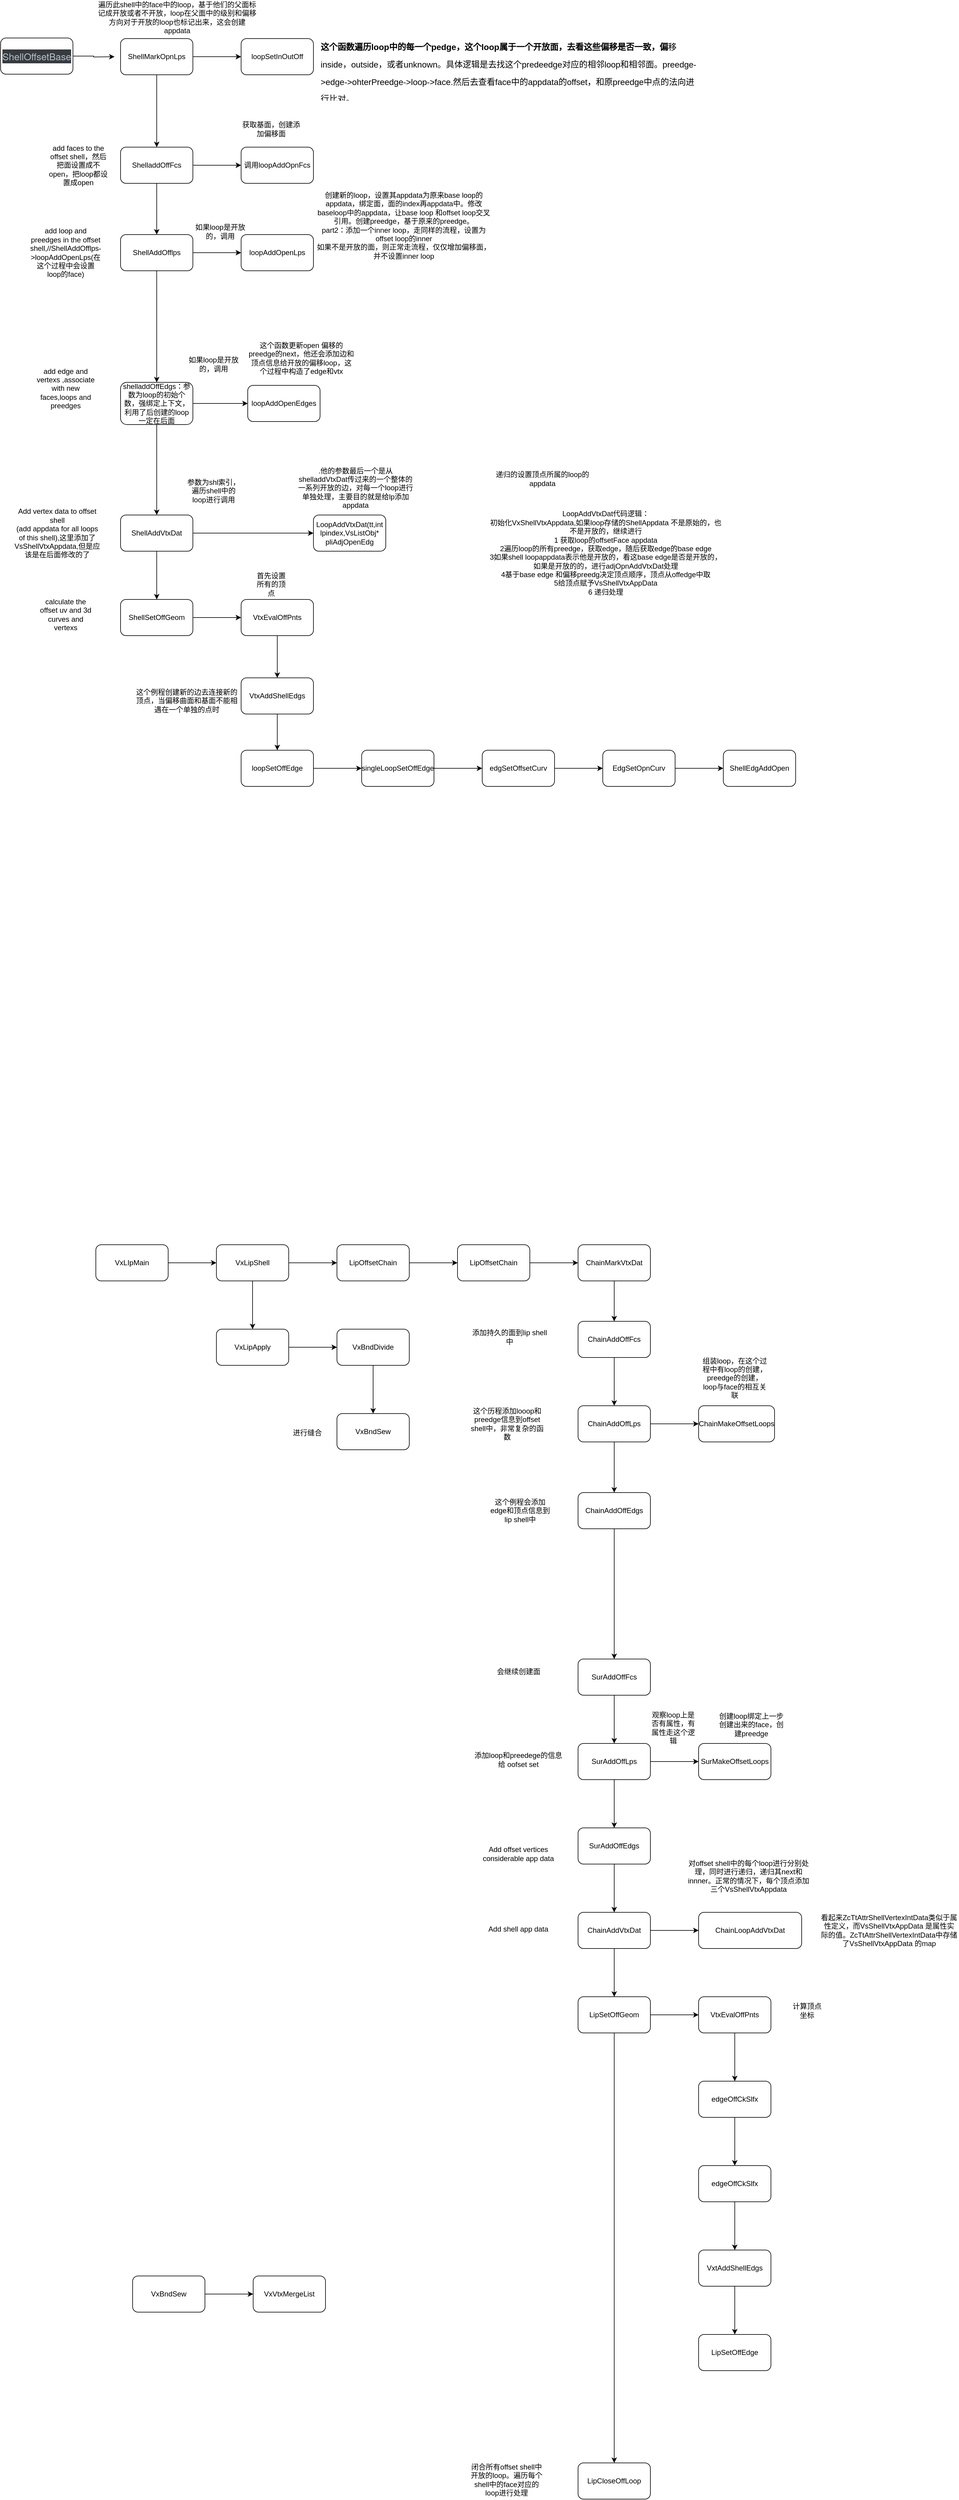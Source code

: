 <mxfile version="24.7.13">
  <diagram name="第 1 页" id="Kl5If95WH-XKrI586N-w">
    <mxGraphModel dx="1050" dy="618" grid="1" gridSize="10" guides="1" tooltips="1" connect="1" arrows="1" fold="1" page="1" pageScale="1" pageWidth="827" pageHeight="1169" math="0" shadow="0">
      <root>
        <mxCell id="0" />
        <mxCell id="1" parent="0" />
        <mxCell id="k5HLEc5P-Sjag6e1dIfe-1" value="" style="edgeStyle=orthogonalEdgeStyle;rounded=0;orthogonalLoop=1;jettySize=auto;html=1;" parent="1" source="k5HLEc5P-Sjag6e1dIfe-2" edge="1">
          <mxGeometry relative="1" as="geometry">
            <mxPoint x="310" y="230" as="targetPoint" />
          </mxGeometry>
        </mxCell>
        <mxCell id="k5HLEc5P-Sjag6e1dIfe-2" value="&lt;span style=&quot;color: rgb(184, 191, 198); font-family: &amp;quot;Helvetica Neue&amp;quot;, Helvetica, Arial, sans-serif; font-size: 16px; orphans: 4; text-align: start; white-space-collapse: preserve; background-color: rgb(54, 59, 64);&quot;&gt;ShellOffsetBase&lt;/span&gt;" style="rounded=1;whiteSpace=wrap;html=1;" parent="1" vertex="1">
          <mxGeometry x="121" y="199" width="120" height="60" as="geometry" />
        </mxCell>
        <mxCell id="k5HLEc5P-Sjag6e1dIfe-3" value="" style="edgeStyle=orthogonalEdgeStyle;rounded=0;orthogonalLoop=1;jettySize=auto;html=1;" parent="1" source="k5HLEc5P-Sjag6e1dIfe-5" target="k5HLEc5P-Sjag6e1dIfe-6" edge="1">
          <mxGeometry relative="1" as="geometry" />
        </mxCell>
        <mxCell id="k5HLEc5P-Sjag6e1dIfe-4" value="" style="edgeStyle=orthogonalEdgeStyle;rounded=0;orthogonalLoop=1;jettySize=auto;html=1;" parent="1" source="k5HLEc5P-Sjag6e1dIfe-5" target="k5HLEc5P-Sjag6e1dIfe-10" edge="1">
          <mxGeometry relative="1" as="geometry" />
        </mxCell>
        <mxCell id="k5HLEc5P-Sjag6e1dIfe-5" value="ShellMarkOpnLps" style="rounded=1;whiteSpace=wrap;html=1;" parent="1" vertex="1">
          <mxGeometry x="320" y="200" width="120" height="60" as="geometry" />
        </mxCell>
        <mxCell id="k5HLEc5P-Sjag6e1dIfe-6" value="loopSetInOutOff" style="whiteSpace=wrap;html=1;rounded=1;" parent="1" vertex="1">
          <mxGeometry x="520" y="200" width="120" height="60" as="geometry" />
        </mxCell>
        <mxCell id="k5HLEc5P-Sjag6e1dIfe-7" value="&lt;h1 style=&quot;margin-top: 0px;&quot;&gt;&lt;font style=&quot;font-size: 14px;&quot;&gt;&lt;font style=&quot;&quot;&gt;这个函数遍历loop中的每一个pedge，这个loop属于一个开放面，去看这些偏移是否一致，偏&lt;/font&gt;&lt;span style=&quot;background-color: initial; font-weight: normal;&quot;&gt;移inside，outside，或者unknown。具体逻辑是去找这个predeedge对应的相邻loop和相邻面。preedge-&amp;gt;edge-&amp;gt;ohterPreedge-&amp;gt;loop-&amp;gt;face.然后去查看face中的appdata的offset，和原preedge中点的法向进行比对。&lt;/span&gt;&lt;/font&gt;&lt;/h1&gt;" style="text;html=1;whiteSpace=wrap;overflow=hidden;rounded=0;" parent="1" vertex="1">
          <mxGeometry x="650" y="190" width="630" height="110" as="geometry" />
        </mxCell>
        <mxCell id="k5HLEc5P-Sjag6e1dIfe-8" value="" style="edgeStyle=orthogonalEdgeStyle;rounded=0;orthogonalLoop=1;jettySize=auto;html=1;" parent="1" source="k5HLEc5P-Sjag6e1dIfe-10" target="k5HLEc5P-Sjag6e1dIfe-11" edge="1">
          <mxGeometry relative="1" as="geometry" />
        </mxCell>
        <mxCell id="k5HLEc5P-Sjag6e1dIfe-9" value="" style="edgeStyle=orthogonalEdgeStyle;rounded=0;orthogonalLoop=1;jettySize=auto;html=1;" parent="1" source="k5HLEc5P-Sjag6e1dIfe-10" target="k5HLEc5P-Sjag6e1dIfe-14" edge="1">
          <mxGeometry relative="1" as="geometry" />
        </mxCell>
        <mxCell id="k5HLEc5P-Sjag6e1dIfe-10" value="ShelladdOffFcs" style="rounded=1;whiteSpace=wrap;html=1;" parent="1" vertex="1">
          <mxGeometry x="320" y="380" width="120" height="60" as="geometry" />
        </mxCell>
        <mxCell id="k5HLEc5P-Sjag6e1dIfe-11" value="调用loopAddOpnFcs" style="whiteSpace=wrap;html=1;rounded=1;" parent="1" vertex="1">
          <mxGeometry x="520" y="380" width="120" height="60" as="geometry" />
        </mxCell>
        <mxCell id="k5HLEc5P-Sjag6e1dIfe-12" value="" style="edgeStyle=orthogonalEdgeStyle;rounded=0;orthogonalLoop=1;jettySize=auto;html=1;" parent="1" source="k5HLEc5P-Sjag6e1dIfe-14" target="k5HLEc5P-Sjag6e1dIfe-17" edge="1">
          <mxGeometry relative="1" as="geometry" />
        </mxCell>
        <mxCell id="k5HLEc5P-Sjag6e1dIfe-13" value="" style="edgeStyle=orthogonalEdgeStyle;rounded=0;orthogonalLoop=1;jettySize=auto;html=1;" parent="1" source="k5HLEc5P-Sjag6e1dIfe-14" target="k5HLEc5P-Sjag6e1dIfe-37" edge="1">
          <mxGeometry relative="1" as="geometry" />
        </mxCell>
        <mxCell id="k5HLEc5P-Sjag6e1dIfe-14" value="ShellAddOfflps" style="whiteSpace=wrap;html=1;rounded=1;" parent="1" vertex="1">
          <mxGeometry x="320" y="525" width="120" height="60" as="geometry" />
        </mxCell>
        <mxCell id="k5HLEc5P-Sjag6e1dIfe-15" value="" style="edgeStyle=orthogonalEdgeStyle;rounded=0;orthogonalLoop=1;jettySize=auto;html=1;" parent="1" source="k5HLEc5P-Sjag6e1dIfe-17" target="k5HLEc5P-Sjag6e1dIfe-20" edge="1">
          <mxGeometry relative="1" as="geometry" />
        </mxCell>
        <mxCell id="k5HLEc5P-Sjag6e1dIfe-16" value="" style="edgeStyle=orthogonalEdgeStyle;rounded=0;orthogonalLoop=1;jettySize=auto;html=1;" parent="1" source="k5HLEc5P-Sjag6e1dIfe-17" target="k5HLEc5P-Sjag6e1dIfe-40" edge="1">
          <mxGeometry relative="1" as="geometry" />
        </mxCell>
        <mxCell id="k5HLEc5P-Sjag6e1dIfe-17" value="shelladdOffEdgs：参数为loop的初始个数，强绑定上下文，利用了后创建的loop一定在后面" style="whiteSpace=wrap;html=1;rounded=1;" parent="1" vertex="1">
          <mxGeometry x="320" y="770" width="120" height="70" as="geometry" />
        </mxCell>
        <mxCell id="k5HLEc5P-Sjag6e1dIfe-18" value="" style="edgeStyle=orthogonalEdgeStyle;rounded=0;orthogonalLoop=1;jettySize=auto;html=1;" parent="1" source="k5HLEc5P-Sjag6e1dIfe-20" target="k5HLEc5P-Sjag6e1dIfe-21" edge="1">
          <mxGeometry relative="1" as="geometry" />
        </mxCell>
        <mxCell id="k5HLEc5P-Sjag6e1dIfe-19" value="" style="edgeStyle=orthogonalEdgeStyle;rounded=0;orthogonalLoop=1;jettySize=auto;html=1;" parent="1" source="k5HLEc5P-Sjag6e1dIfe-20" target="k5HLEc5P-Sjag6e1dIfe-34" edge="1">
          <mxGeometry relative="1" as="geometry" />
        </mxCell>
        <mxCell id="k5HLEc5P-Sjag6e1dIfe-20" value="ShellAddVtxDat" style="whiteSpace=wrap;html=1;rounded=1;" parent="1" vertex="1">
          <mxGeometry x="320" y="990" width="120" height="60" as="geometry" />
        </mxCell>
        <mxCell id="k5HLEc5P-Sjag6e1dIfe-21" value="ShellSetOffGeom" style="whiteSpace=wrap;html=1;rounded=1;" parent="1" vertex="1">
          <mxGeometry x="320" y="1130" width="120" height="60" as="geometry" />
        </mxCell>
        <mxCell id="k5HLEc5P-Sjag6e1dIfe-22" value="" style="edgeStyle=orthogonalEdgeStyle;rounded=0;orthogonalLoop=1;jettySize=auto;html=1;" parent="1" source="k5HLEc5P-Sjag6e1dIfe-23" target="k5HLEc5P-Sjag6e1dIfe-25" edge="1">
          <mxGeometry relative="1" as="geometry" />
        </mxCell>
        <mxCell id="k5HLEc5P-Sjag6e1dIfe-23" value="loopSetOffEdge" style="whiteSpace=wrap;html=1;rounded=1;" parent="1" vertex="1">
          <mxGeometry x="520" y="1380" width="120" height="60" as="geometry" />
        </mxCell>
        <mxCell id="k5HLEc5P-Sjag6e1dIfe-24" value="" style="edgeStyle=orthogonalEdgeStyle;rounded=0;orthogonalLoop=1;jettySize=auto;html=1;" parent="1" source="k5HLEc5P-Sjag6e1dIfe-25" target="k5HLEc5P-Sjag6e1dIfe-27" edge="1">
          <mxGeometry relative="1" as="geometry" />
        </mxCell>
        <mxCell id="k5HLEc5P-Sjag6e1dIfe-25" value="singleLoopSetOffEdge" style="whiteSpace=wrap;html=1;rounded=1;" parent="1" vertex="1">
          <mxGeometry x="720" y="1380" width="120" height="60" as="geometry" />
        </mxCell>
        <mxCell id="k5HLEc5P-Sjag6e1dIfe-26" value="" style="edgeStyle=orthogonalEdgeStyle;rounded=0;orthogonalLoop=1;jettySize=auto;html=1;" parent="1" source="k5HLEc5P-Sjag6e1dIfe-27" target="k5HLEc5P-Sjag6e1dIfe-50" edge="1">
          <mxGeometry relative="1" as="geometry" />
        </mxCell>
        <mxCell id="k5HLEc5P-Sjag6e1dIfe-27" value="edgSetOffsetCurv" style="whiteSpace=wrap;html=1;rounded=1;" parent="1" vertex="1">
          <mxGeometry x="920" y="1380" width="120" height="60" as="geometry" />
        </mxCell>
        <mxCell id="k5HLEc5P-Sjag6e1dIfe-28" value="遍历此shell中的face中的loop，基于他们的父面标记成开放或者不开放，loop在父面中的级别和偏移方向对于开放的loop也标记出来，这会创建appdata" style="text;html=1;align=center;verticalAlign=middle;whiteSpace=wrap;rounded=0;" parent="1" vertex="1">
          <mxGeometry x="279" y="150" width="270" height="30" as="geometry" />
        </mxCell>
        <mxCell id="k5HLEc5P-Sjag6e1dIfe-29" value="add faces to the offset shell，然后把面设置成不open，把loop都设置成open" style="text;html=1;align=center;verticalAlign=middle;whiteSpace=wrap;rounded=0;" parent="1" vertex="1">
          <mxGeometry x="200" y="360" width="100" height="100" as="geometry" />
        </mxCell>
        <mxCell id="k5HLEc5P-Sjag6e1dIfe-30" value="&lt;div&gt;&lt;span style=&quot;background-color: initial;&quot;&gt;.他的参数最后一个是从shelladdVtxDat传过来的一个整体的一系列开放的边，对每一个loop进行单独处理，主要目的就是给lp添加appdata&lt;/span&gt;&lt;/div&gt;" style="text;html=1;align=center;verticalAlign=middle;whiteSpace=wrap;rounded=0;" parent="1" vertex="1">
          <mxGeometry x="610" y="900" width="200" height="90" as="geometry" />
        </mxCell>
        <mxCell id="k5HLEc5P-Sjag6e1dIfe-31" value="add loop and preedges in the offset shell,//ShellAddOfflps-&amp;gt;loopAddOpenLps(在这个过程中会设置loop的face)" style="text;html=1;align=center;verticalAlign=middle;whiteSpace=wrap;rounded=0;" parent="1" vertex="1">
          <mxGeometry x="179" y="505" width="100" height="100" as="geometry" />
        </mxCell>
        <mxCell id="k5HLEc5P-Sjag6e1dIfe-32" value="add edge and vertexs ,associate with new faces,loops and preedges" style="text;html=1;align=center;verticalAlign=middle;whiteSpace=wrap;rounded=0;" parent="1" vertex="1">
          <mxGeometry x="179" y="730" width="100" height="100" as="geometry" />
        </mxCell>
        <mxCell id="k5HLEc5P-Sjag6e1dIfe-33" value="Add vertex data to offset shell&lt;div&gt;(add appdata for all loops of this shell),这里添加了VsShellVtxAppdata,但是应该是在后面&lt;span style=&quot;background-color: initial;&quot;&gt;修改的了&lt;/span&gt;&lt;br&gt;&lt;/div&gt;" style="text;html=1;align=center;verticalAlign=middle;whiteSpace=wrap;rounded=0;" parent="1" vertex="1">
          <mxGeometry x="140" y="970" width="150" height="100" as="geometry" />
        </mxCell>
        <mxCell id="k5HLEc5P-Sjag6e1dIfe-34" value="LoopAddVtxDat(tt,int lpindex,VsListObj* pliAdjOpenEdg" style="whiteSpace=wrap;html=1;rounded=1;" parent="1" vertex="1">
          <mxGeometry x="640" y="990" width="120" height="60" as="geometry" />
        </mxCell>
        <mxCell id="k5HLEc5P-Sjag6e1dIfe-35" value="calculate the offset uv and 3d curves and vertexs" style="text;html=1;align=center;verticalAlign=middle;whiteSpace=wrap;rounded=0;" parent="1" vertex="1">
          <mxGeometry x="179" y="1105" width="100" height="100" as="geometry" />
        </mxCell>
        <mxCell id="k5HLEc5P-Sjag6e1dIfe-36" value="获取基面，创建添加偏移面" style="text;html=1;align=center;verticalAlign=middle;whiteSpace=wrap;rounded=0;" parent="1" vertex="1">
          <mxGeometry x="520" y="320" width="100" height="60" as="geometry" />
        </mxCell>
        <mxCell id="k5HLEc5P-Sjag6e1dIfe-37" value="loopAddOpenLps" style="whiteSpace=wrap;html=1;rounded=1;" parent="1" vertex="1">
          <mxGeometry x="520" y="525" width="120" height="60" as="geometry" />
        </mxCell>
        <mxCell id="k5HLEc5P-Sjag6e1dIfe-38" value="如果loop是开放的，调用" style="text;html=1;align=center;verticalAlign=middle;whiteSpace=wrap;rounded=0;" parent="1" vertex="1">
          <mxGeometry x="440" y="490" width="91" height="60" as="geometry" />
        </mxCell>
        <mxCell id="k5HLEc5P-Sjag6e1dIfe-39" value="创建新的loop，设置其appdata为原来base loop的appdata，绑定面，面的index再appdata中。修改baseloop中的appdata，让base loop 和offset loop交叉引用。创建preedge，基于原来的preedge。&lt;div&gt;part2：添加一个inner loop，走同样的流程，设置为offset loop的inner&lt;/div&gt;&lt;div&gt;如果不是开放的面，则正常走流程，仅仅增加偏移面，并不设置inner loop&lt;/div&gt;" style="text;html=1;align=center;verticalAlign=middle;whiteSpace=wrap;rounded=0;" parent="1" vertex="1">
          <mxGeometry x="640" y="460" width="300" height="100" as="geometry" />
        </mxCell>
        <mxCell id="k5HLEc5P-Sjag6e1dIfe-40" value="loopAddOpenEdges" style="rounded=1;whiteSpace=wrap;html=1;" parent="1" vertex="1">
          <mxGeometry x="531" y="775" width="120" height="60" as="geometry" />
        </mxCell>
        <mxCell id="k5HLEc5P-Sjag6e1dIfe-41" value="如果loop是开放的，调用" style="text;html=1;align=center;verticalAlign=middle;whiteSpace=wrap;rounded=0;" parent="1" vertex="1">
          <mxGeometry x="429" y="710" width="91" height="60" as="geometry" />
        </mxCell>
        <mxCell id="k5HLEc5P-Sjag6e1dIfe-42" value="这个函数更新open 偏移的preedge的next，他还会添加边和顶点信息给开放的偏移loop，这个过程中构造了edge和vtx" style="text;html=1;align=center;verticalAlign=middle;whiteSpace=wrap;rounded=0;" parent="1" vertex="1">
          <mxGeometry x="530" y="700" width="180" height="60" as="geometry" />
        </mxCell>
        <mxCell id="k5HLEc5P-Sjag6e1dIfe-43" value="参数为shl索引，遍历shell中的loop进行调用" style="text;html=1;align=center;verticalAlign=middle;whiteSpace=wrap;rounded=0;" parent="1" vertex="1">
          <mxGeometry x="429" y="920" width="91" height="60" as="geometry" />
        </mxCell>
        <mxCell id="k5HLEc5P-Sjag6e1dIfe-44" value="递归的设置顶点所属的loop的appdata" style="text;html=1;align=center;verticalAlign=middle;whiteSpace=wrap;rounded=0;" parent="1" vertex="1">
          <mxGeometry x="930" y="900" width="180" height="60" as="geometry" />
        </mxCell>
        <mxCell id="k5HLEc5P-Sjag6e1dIfe-45" value="" style="edgeStyle=orthogonalEdgeStyle;rounded=0;orthogonalLoop=1;jettySize=auto;html=1;" parent="1" source="k5HLEc5P-Sjag6e1dIfe-46" target="k5HLEc5P-Sjag6e1dIfe-53" edge="1">
          <mxGeometry relative="1" as="geometry" />
        </mxCell>
        <mxCell id="k5HLEc5P-Sjag6e1dIfe-46" value="VtxEvalOffPnts" style="rounded=1;whiteSpace=wrap;html=1;" parent="1" vertex="1">
          <mxGeometry x="520" y="1130" width="120" height="60" as="geometry" />
        </mxCell>
        <mxCell id="k5HLEc5P-Sjag6e1dIfe-47" value="" style="endArrow=classic;html=1;rounded=0;exitX=1;exitY=0.5;exitDx=0;exitDy=0;entryX=0;entryY=0.5;entryDx=0;entryDy=0;" parent="1" source="k5HLEc5P-Sjag6e1dIfe-21" target="k5HLEc5P-Sjag6e1dIfe-46" edge="1">
          <mxGeometry width="50" height="50" relative="1" as="geometry">
            <mxPoint x="540" y="1210" as="sourcePoint" />
            <mxPoint x="590" y="1160" as="targetPoint" />
          </mxGeometry>
        </mxCell>
        <mxCell id="k5HLEc5P-Sjag6e1dIfe-48" value="首先设置所有的顶点" style="text;html=1;align=center;verticalAlign=middle;whiteSpace=wrap;rounded=0;" parent="1" vertex="1">
          <mxGeometry x="540" y="1090" width="60" height="30" as="geometry" />
        </mxCell>
        <mxCell id="k5HLEc5P-Sjag6e1dIfe-49" value="" style="edgeStyle=orthogonalEdgeStyle;rounded=0;orthogonalLoop=1;jettySize=auto;html=1;" parent="1" source="k5HLEc5P-Sjag6e1dIfe-50" target="k5HLEc5P-Sjag6e1dIfe-51" edge="1">
          <mxGeometry relative="1" as="geometry" />
        </mxCell>
        <mxCell id="k5HLEc5P-Sjag6e1dIfe-50" value="EdgSetOpnCurv" style="whiteSpace=wrap;html=1;rounded=1;" parent="1" vertex="1">
          <mxGeometry x="1120" y="1380" width="120" height="60" as="geometry" />
        </mxCell>
        <mxCell id="k5HLEc5P-Sjag6e1dIfe-51" value="ShellEdgAddOpen" style="whiteSpace=wrap;html=1;rounded=1;" parent="1" vertex="1">
          <mxGeometry x="1320" y="1380" width="120" height="60" as="geometry" />
        </mxCell>
        <mxCell id="k5HLEc5P-Sjag6e1dIfe-52" value="" style="edgeStyle=orthogonalEdgeStyle;rounded=0;orthogonalLoop=1;jettySize=auto;html=1;" parent="1" source="k5HLEc5P-Sjag6e1dIfe-53" target="k5HLEc5P-Sjag6e1dIfe-23" edge="1">
          <mxGeometry relative="1" as="geometry" />
        </mxCell>
        <mxCell id="k5HLEc5P-Sjag6e1dIfe-53" value="VtxAddShellEdgs" style="rounded=1;whiteSpace=wrap;html=1;" parent="1" vertex="1">
          <mxGeometry x="520" y="1260" width="120" height="60" as="geometry" />
        </mxCell>
        <mxCell id="k5HLEc5P-Sjag6e1dIfe-54" value="这个例程创建新的边去连接新的顶点，当偏移曲面和基面不能相遇在一个单独的点时" style="text;html=1;align=center;verticalAlign=middle;whiteSpace=wrap;rounded=0;" parent="1" vertex="1">
          <mxGeometry x="340" y="1260" width="180" height="75" as="geometry" />
        </mxCell>
        <mxCell id="k5HLEc5P-Sjag6e1dIfe-55" value="LoopAddVtxDat代码逻辑：&lt;div&gt;初始化VxShellVtxAppdata,如果loop存储的ShellAppdata 不是原始的，也不是开放的，继续进行&lt;/div&gt;&lt;div&gt;1 获取loop的offsetFace appdata&lt;/div&gt;&lt;div&gt;2遍历loop的所有preedge，获取edge，随后获取edge的base edge&lt;/div&gt;&lt;div&gt;3如果shell loopappdata表示他是开放的，看这base edge是否是开放的，如果是开放的的，进行adjOpnAddVtxDat处理&lt;/div&gt;&lt;div&gt;4基于base edge 和偏移preedg决定顶点顺序，顶点从offedge中取&lt;/div&gt;&lt;div&gt;5给顶点赋予VsShellVtxAppData&lt;/div&gt;&lt;div&gt;6 递归处理&lt;/div&gt;&lt;div&gt;&lt;br&gt;&lt;/div&gt;" style="text;html=1;align=center;verticalAlign=middle;whiteSpace=wrap;rounded=0;" parent="1" vertex="1">
          <mxGeometry x="930" y="980" width="390" height="160" as="geometry" />
        </mxCell>
        <mxCell id="k5HLEc5P-Sjag6e1dIfe-56" value="" style="edgeStyle=orthogonalEdgeStyle;rounded=0;orthogonalLoop=1;jettySize=auto;html=1;" parent="1" source="k5HLEc5P-Sjag6e1dIfe-57" target="k5HLEc5P-Sjag6e1dIfe-60" edge="1">
          <mxGeometry relative="1" as="geometry" />
        </mxCell>
        <mxCell id="k5HLEc5P-Sjag6e1dIfe-57" value="VxLIpMain" style="rounded=1;whiteSpace=wrap;html=1;" parent="1" vertex="1">
          <mxGeometry x="279" y="2200" width="120" height="60" as="geometry" />
        </mxCell>
        <mxCell id="k5HLEc5P-Sjag6e1dIfe-58" value="" style="edgeStyle=orthogonalEdgeStyle;rounded=0;orthogonalLoop=1;jettySize=auto;html=1;" parent="1" source="k5HLEc5P-Sjag6e1dIfe-60" target="k5HLEc5P-Sjag6e1dIfe-62" edge="1">
          <mxGeometry relative="1" as="geometry" />
        </mxCell>
        <mxCell id="k5HLEc5P-Sjag6e1dIfe-59" value="" style="edgeStyle=orthogonalEdgeStyle;rounded=0;orthogonalLoop=1;jettySize=auto;html=1;" parent="1" source="k5HLEc5P-Sjag6e1dIfe-60" target="k5HLEc5P-Sjag6e1dIfe-106" edge="1">
          <mxGeometry relative="1" as="geometry" />
        </mxCell>
        <mxCell id="k5HLEc5P-Sjag6e1dIfe-60" value="VxLipShell" style="rounded=1;whiteSpace=wrap;html=1;" parent="1" vertex="1">
          <mxGeometry x="479" y="2200" width="120" height="60" as="geometry" />
        </mxCell>
        <mxCell id="k5HLEc5P-Sjag6e1dIfe-61" value="" style="edgeStyle=orthogonalEdgeStyle;rounded=0;orthogonalLoop=1;jettySize=auto;html=1;" parent="1" source="k5HLEc5P-Sjag6e1dIfe-62" target="k5HLEc5P-Sjag6e1dIfe-64" edge="1">
          <mxGeometry relative="1" as="geometry" />
        </mxCell>
        <mxCell id="k5HLEc5P-Sjag6e1dIfe-62" value="LipOffsetChain" style="rounded=1;whiteSpace=wrap;html=1;" parent="1" vertex="1">
          <mxGeometry x="679" y="2200" width="120" height="60" as="geometry" />
        </mxCell>
        <mxCell id="k5HLEc5P-Sjag6e1dIfe-63" value="" style="edgeStyle=orthogonalEdgeStyle;rounded=0;orthogonalLoop=1;jettySize=auto;html=1;" parent="1" source="k5HLEc5P-Sjag6e1dIfe-64" target="k5HLEc5P-Sjag6e1dIfe-86" edge="1">
          <mxGeometry relative="1" as="geometry" />
        </mxCell>
        <mxCell id="k5HLEc5P-Sjag6e1dIfe-64" value="LipOffsetChain" style="rounded=1;whiteSpace=wrap;html=1;" parent="1" vertex="1">
          <mxGeometry x="879" y="2200" width="120" height="60" as="geometry" />
        </mxCell>
        <mxCell id="k5HLEc5P-Sjag6e1dIfe-65" value="" style="edgeStyle=orthogonalEdgeStyle;rounded=0;orthogonalLoop=1;jettySize=auto;html=1;" parent="1" source="k5HLEc5P-Sjag6e1dIfe-66" target="k5HLEc5P-Sjag6e1dIfe-69" edge="1">
          <mxGeometry relative="1" as="geometry" />
        </mxCell>
        <mxCell id="k5HLEc5P-Sjag6e1dIfe-66" value="ChainAddOffFcs" style="rounded=1;whiteSpace=wrap;html=1;" parent="1" vertex="1">
          <mxGeometry x="1079" y="2327" width="120" height="60" as="geometry" />
        </mxCell>
        <mxCell id="k5HLEc5P-Sjag6e1dIfe-67" value="" style="edgeStyle=orthogonalEdgeStyle;rounded=0;orthogonalLoop=1;jettySize=auto;html=1;" parent="1" source="k5HLEc5P-Sjag6e1dIfe-69" target="k5HLEc5P-Sjag6e1dIfe-71" edge="1">
          <mxGeometry relative="1" as="geometry" />
        </mxCell>
        <mxCell id="k5HLEc5P-Sjag6e1dIfe-68" value="" style="edgeStyle=orthogonalEdgeStyle;rounded=0;orthogonalLoop=1;jettySize=auto;html=1;" parent="1" source="k5HLEc5P-Sjag6e1dIfe-69" target="k5HLEc5P-Sjag6e1dIfe-89" edge="1">
          <mxGeometry relative="1" as="geometry" />
        </mxCell>
        <mxCell id="k5HLEc5P-Sjag6e1dIfe-69" value="ChainAddOffLps" style="rounded=1;whiteSpace=wrap;html=1;" parent="1" vertex="1">
          <mxGeometry x="1079" y="2467" width="120" height="60" as="geometry" />
        </mxCell>
        <mxCell id="k5HLEc5P-Sjag6e1dIfe-70" value="" style="edgeStyle=orthogonalEdgeStyle;rounded=0;orthogonalLoop=1;jettySize=auto;html=1;" parent="1" source="k5HLEc5P-Sjag6e1dIfe-71" target="k5HLEc5P-Sjag6e1dIfe-73" edge="1">
          <mxGeometry relative="1" as="geometry" />
        </mxCell>
        <mxCell id="k5HLEc5P-Sjag6e1dIfe-71" value="ChainAddOffEdgs" style="rounded=1;whiteSpace=wrap;html=1;" parent="1" vertex="1">
          <mxGeometry x="1079" y="2611" width="120" height="60" as="geometry" />
        </mxCell>
        <mxCell id="k5HLEc5P-Sjag6e1dIfe-72" value="" style="edgeStyle=orthogonalEdgeStyle;rounded=0;orthogonalLoop=1;jettySize=auto;html=1;" parent="1" source="k5HLEc5P-Sjag6e1dIfe-73" target="k5HLEc5P-Sjag6e1dIfe-76" edge="1">
          <mxGeometry relative="1" as="geometry" />
        </mxCell>
        <mxCell id="k5HLEc5P-Sjag6e1dIfe-73" value="SurAddOffFcs" style="rounded=1;whiteSpace=wrap;html=1;" parent="1" vertex="1">
          <mxGeometry x="1079" y="2887" width="120" height="60" as="geometry" />
        </mxCell>
        <mxCell id="k5HLEc5P-Sjag6e1dIfe-74" value="" style="edgeStyle=orthogonalEdgeStyle;rounded=0;orthogonalLoop=1;jettySize=auto;html=1;" parent="1" source="k5HLEc5P-Sjag6e1dIfe-76" target="k5HLEc5P-Sjag6e1dIfe-78" edge="1">
          <mxGeometry relative="1" as="geometry" />
        </mxCell>
        <mxCell id="k5HLEc5P-Sjag6e1dIfe-75" value="" style="edgeStyle=orthogonalEdgeStyle;rounded=0;orthogonalLoop=1;jettySize=auto;html=1;" parent="1" source="k5HLEc5P-Sjag6e1dIfe-76" target="k5HLEc5P-Sjag6e1dIfe-93" edge="1">
          <mxGeometry relative="1" as="geometry" />
        </mxCell>
        <mxCell id="k5HLEc5P-Sjag6e1dIfe-76" value="SurAddOffLps" style="rounded=1;whiteSpace=wrap;html=1;" parent="1" vertex="1">
          <mxGeometry x="1079" y="3027" width="120" height="60" as="geometry" />
        </mxCell>
        <mxCell id="k5HLEc5P-Sjag6e1dIfe-77" value="" style="edgeStyle=orthogonalEdgeStyle;rounded=0;orthogonalLoop=1;jettySize=auto;html=1;" parent="1" source="k5HLEc5P-Sjag6e1dIfe-78" target="k5HLEc5P-Sjag6e1dIfe-81" edge="1">
          <mxGeometry relative="1" as="geometry" />
        </mxCell>
        <mxCell id="k5HLEc5P-Sjag6e1dIfe-78" value="SurAddOffEdgs" style="rounded=1;whiteSpace=wrap;html=1;" parent="1" vertex="1">
          <mxGeometry x="1079" y="3167" width="120" height="60" as="geometry" />
        </mxCell>
        <mxCell id="k5HLEc5P-Sjag6e1dIfe-79" value="" style="edgeStyle=orthogonalEdgeStyle;rounded=0;orthogonalLoop=1;jettySize=auto;html=1;" parent="1" source="k5HLEc5P-Sjag6e1dIfe-81" target="k5HLEc5P-Sjag6e1dIfe-83" edge="1">
          <mxGeometry relative="1" as="geometry" />
        </mxCell>
        <mxCell id="k5HLEc5P-Sjag6e1dIfe-80" value="" style="edgeStyle=orthogonalEdgeStyle;rounded=0;orthogonalLoop=1;jettySize=auto;html=1;" parent="1" source="k5HLEc5P-Sjag6e1dIfe-81" target="k5HLEc5P-Sjag6e1dIfe-87" edge="1">
          <mxGeometry relative="1" as="geometry" />
        </mxCell>
        <mxCell id="k5HLEc5P-Sjag6e1dIfe-81" value="ChainAddVtxDat" style="rounded=1;whiteSpace=wrap;html=1;" parent="1" vertex="1">
          <mxGeometry x="1079" y="3307" width="120" height="60" as="geometry" />
        </mxCell>
        <mxCell id="k5HLEc5P-Sjag6e1dIfe-82" value="" style="edgeStyle=orthogonalEdgeStyle;rounded=0;orthogonalLoop=1;jettySize=auto;html=1;" parent="1" source="k5HLEc5P-Sjag6e1dIfe-83" target="k5HLEc5P-Sjag6e1dIfe-97" edge="1">
          <mxGeometry relative="1" as="geometry" />
        </mxCell>
        <mxCell id="ltPczkFoTHDm0cHYAv5y-2" value="" style="edgeStyle=orthogonalEdgeStyle;rounded=0;orthogonalLoop=1;jettySize=auto;html=1;" edge="1" parent="1" source="k5HLEc5P-Sjag6e1dIfe-83" target="ltPczkFoTHDm0cHYAv5y-1">
          <mxGeometry relative="1" as="geometry" />
        </mxCell>
        <mxCell id="k5HLEc5P-Sjag6e1dIfe-83" value="LipSetOffGeom" style="rounded=1;whiteSpace=wrap;html=1;" parent="1" vertex="1">
          <mxGeometry x="1079" y="3447" width="120" height="60" as="geometry" />
        </mxCell>
        <mxCell id="k5HLEc5P-Sjag6e1dIfe-84" value="Add offset vertices considerable app data" style="text;html=1;align=center;verticalAlign=middle;whiteSpace=wrap;rounded=0;" parent="1" vertex="1">
          <mxGeometry x="915" y="3195" width="130" height="30" as="geometry" />
        </mxCell>
        <mxCell id="k5HLEc5P-Sjag6e1dIfe-85" value="" style="edgeStyle=orthogonalEdgeStyle;rounded=0;orthogonalLoop=1;jettySize=auto;html=1;" parent="1" source="k5HLEc5P-Sjag6e1dIfe-86" target="k5HLEc5P-Sjag6e1dIfe-66" edge="1">
          <mxGeometry relative="1" as="geometry" />
        </mxCell>
        <mxCell id="k5HLEc5P-Sjag6e1dIfe-86" value="ChainMarkVtxDat" style="rounded=1;whiteSpace=wrap;html=1;" parent="1" vertex="1">
          <mxGeometry x="1079" y="2200" width="120" height="60" as="geometry" />
        </mxCell>
        <mxCell id="k5HLEc5P-Sjag6e1dIfe-87" value="ChainLoopAddVtxDat" style="rounded=1;whiteSpace=wrap;html=1;" parent="1" vertex="1">
          <mxGeometry x="1279" y="3307" width="171" height="60" as="geometry" />
        </mxCell>
        <mxCell id="k5HLEc5P-Sjag6e1dIfe-88" value="对offset shell中的每个loop进行分别处理，同时进行递归，递归其next和innner。正常的情况下，每个顶点添加三个VsShellVtxAppdata" style="text;html=1;align=center;verticalAlign=middle;whiteSpace=wrap;rounded=0;" parent="1" vertex="1">
          <mxGeometry x="1260" y="3187" width="204" height="120" as="geometry" />
        </mxCell>
        <mxCell id="k5HLEc5P-Sjag6e1dIfe-89" value="ChainMakeOffsetLoops" style="rounded=1;whiteSpace=wrap;html=1;" parent="1" vertex="1">
          <mxGeometry x="1279" y="2467" width="126" height="60" as="geometry" />
        </mxCell>
        <mxCell id="k5HLEc5P-Sjag6e1dIfe-90" value="这个历程添加looop和preedge信息到offset shell中，非常复杂的函数" style="text;html=1;align=center;verticalAlign=middle;whiteSpace=wrap;rounded=0;" parent="1" vertex="1">
          <mxGeometry x="898" y="2482" width="127" height="30" as="geometry" />
        </mxCell>
        <mxCell id="k5HLEc5P-Sjag6e1dIfe-91" value="组装loop，在这个过程中有loop的创建，preedge的创建， loop与face的相互关联" style="text;html=1;align=center;verticalAlign=middle;whiteSpace=wrap;rounded=0;" parent="1" vertex="1">
          <mxGeometry x="1284" y="2398" width="110" height="45" as="geometry" />
        </mxCell>
        <mxCell id="k5HLEc5P-Sjag6e1dIfe-92" value="添加loop和preedege的信息给 oofset set" style="text;html=1;align=center;verticalAlign=middle;whiteSpace=wrap;rounded=0;" parent="1" vertex="1">
          <mxGeometry x="903" y="3039" width="154" height="30" as="geometry" />
        </mxCell>
        <mxCell id="k5HLEc5P-Sjag6e1dIfe-93" value="SurMakeOffsetLoops" style="rounded=1;whiteSpace=wrap;html=1;" parent="1" vertex="1">
          <mxGeometry x="1279" y="3027" width="120" height="60" as="geometry" />
        </mxCell>
        <mxCell id="k5HLEc5P-Sjag6e1dIfe-94" value="观察loop上是否有属性，有属性走这个逻辑" style="text;html=1;align=center;verticalAlign=middle;whiteSpace=wrap;rounded=0;" parent="1" vertex="1">
          <mxGeometry x="1199" y="2966" width="76" height="70" as="geometry" />
        </mxCell>
        <mxCell id="k5HLEc5P-Sjag6e1dIfe-95" value="创建loop绑定上一步创建出来的face，创建preedge" style="text;html=1;align=center;verticalAlign=middle;whiteSpace=wrap;rounded=0;" parent="1" vertex="1">
          <mxGeometry x="1312" y="2981" width="109" height="30" as="geometry" />
        </mxCell>
        <mxCell id="k5HLEc5P-Sjag6e1dIfe-96" value="" style="edgeStyle=orthogonalEdgeStyle;rounded=0;orthogonalLoop=1;jettySize=auto;html=1;" parent="1" source="k5HLEc5P-Sjag6e1dIfe-97" target="k5HLEc5P-Sjag6e1dIfe-99" edge="1">
          <mxGeometry relative="1" as="geometry" />
        </mxCell>
        <mxCell id="k5HLEc5P-Sjag6e1dIfe-97" value="VtxEvalOffPnts" style="rounded=1;whiteSpace=wrap;html=1;" parent="1" vertex="1">
          <mxGeometry x="1279" y="3447" width="120" height="60" as="geometry" />
        </mxCell>
        <mxCell id="k5HLEc5P-Sjag6e1dIfe-98" value="" style="edgeStyle=orthogonalEdgeStyle;rounded=0;orthogonalLoop=1;jettySize=auto;html=1;" parent="1" source="k5HLEc5P-Sjag6e1dIfe-99" target="k5HLEc5P-Sjag6e1dIfe-101" edge="1">
          <mxGeometry relative="1" as="geometry" />
        </mxCell>
        <mxCell id="k5HLEc5P-Sjag6e1dIfe-99" value="edgeOffCkSlfx" style="rounded=1;whiteSpace=wrap;html=1;" parent="1" vertex="1">
          <mxGeometry x="1279" y="3587" width="120" height="60" as="geometry" />
        </mxCell>
        <mxCell id="k5HLEc5P-Sjag6e1dIfe-100" value="" style="edgeStyle=orthogonalEdgeStyle;rounded=0;orthogonalLoop=1;jettySize=auto;html=1;" parent="1" source="k5HLEc5P-Sjag6e1dIfe-101" target="k5HLEc5P-Sjag6e1dIfe-103" edge="1">
          <mxGeometry relative="1" as="geometry" />
        </mxCell>
        <mxCell id="k5HLEc5P-Sjag6e1dIfe-101" value="edgeOffCkSlfx" style="rounded=1;whiteSpace=wrap;html=1;" parent="1" vertex="1">
          <mxGeometry x="1279" y="3727" width="120" height="60" as="geometry" />
        </mxCell>
        <mxCell id="k5HLEc5P-Sjag6e1dIfe-102" value="" style="edgeStyle=orthogonalEdgeStyle;rounded=0;orthogonalLoop=1;jettySize=auto;html=1;" parent="1" source="k5HLEc5P-Sjag6e1dIfe-103" target="k5HLEc5P-Sjag6e1dIfe-104" edge="1">
          <mxGeometry relative="1" as="geometry" />
        </mxCell>
        <mxCell id="k5HLEc5P-Sjag6e1dIfe-103" value="VxtAddShellEdgs" style="rounded=1;whiteSpace=wrap;html=1;" parent="1" vertex="1">
          <mxGeometry x="1279" y="3867" width="120" height="60" as="geometry" />
        </mxCell>
        <mxCell id="k5HLEc5P-Sjag6e1dIfe-104" value="LipSetOffEdge" style="rounded=1;whiteSpace=wrap;html=1;" parent="1" vertex="1">
          <mxGeometry x="1279" y="4007" width="120" height="60" as="geometry" />
        </mxCell>
        <mxCell id="k5HLEc5P-Sjag6e1dIfe-105" value="" style="edgeStyle=orthogonalEdgeStyle;rounded=0;orthogonalLoop=1;jettySize=auto;html=1;" parent="1" source="k5HLEc5P-Sjag6e1dIfe-106" target="k5HLEc5P-Sjag6e1dIfe-107" edge="1">
          <mxGeometry relative="1" as="geometry" />
        </mxCell>
        <mxCell id="k5HLEc5P-Sjag6e1dIfe-106" value="VxLipApply" style="rounded=1;whiteSpace=wrap;html=1;" parent="1" vertex="1">
          <mxGeometry x="479" y="2340" width="120" height="60" as="geometry" />
        </mxCell>
        <mxCell id="1c_7EhyKGoOSYIAZlhL--3" value="" style="edgeStyle=orthogonalEdgeStyle;rounded=0;orthogonalLoop=1;jettySize=auto;html=1;" parent="1" source="k5HLEc5P-Sjag6e1dIfe-107" target="1c_7EhyKGoOSYIAZlhL--2" edge="1">
          <mxGeometry relative="1" as="geometry" />
        </mxCell>
        <mxCell id="k5HLEc5P-Sjag6e1dIfe-107" value="VxBndDivide" style="rounded=1;whiteSpace=wrap;html=1;" parent="1" vertex="1">
          <mxGeometry x="679" y="2340" width="120" height="60" as="geometry" />
        </mxCell>
        <mxCell id="k5HLEc5P-Sjag6e1dIfe-108" value="这个例程会添加edge和顶点信息到lip shell中" style="text;html=1;align=center;verticalAlign=middle;whiteSpace=wrap;rounded=0;" parent="1" vertex="1">
          <mxGeometry x="931.5" y="2626" width="101.5" height="30" as="geometry" />
        </mxCell>
        <mxCell id="k5HLEc5P-Sjag6e1dIfe-109" value="计算顶点坐标" style="text;html=1;align=center;verticalAlign=middle;whiteSpace=wrap;rounded=0;" parent="1" vertex="1">
          <mxGeometry x="1429" y="3455" width="60" height="30" as="geometry" />
        </mxCell>
        <mxCell id="1c_7EhyKGoOSYIAZlhL--1" value="看起来ZcTtAttrShellVertexIntData类似于属性定义，而VsShellVtxAppData 是属性实际的值。ZcTtAttrShellVertexIntData中存储了VsShellVtxAppData&amp;nbsp;的map" style="text;html=1;align=center;verticalAlign=middle;whiteSpace=wrap;rounded=0;" parent="1" vertex="1">
          <mxGeometry x="1480" y="3277" width="230" height="120" as="geometry" />
        </mxCell>
        <mxCell id="1c_7EhyKGoOSYIAZlhL--2" value="VxBndSew" style="rounded=1;whiteSpace=wrap;html=1;" parent="1" vertex="1">
          <mxGeometry x="679" y="2480" width="120" height="60" as="geometry" />
        </mxCell>
        <mxCell id="1c_7EhyKGoOSYIAZlhL--4" value="Add shell app data" style="text;html=1;align=center;verticalAlign=middle;whiteSpace=wrap;rounded=0;" parent="1" vertex="1">
          <mxGeometry x="915" y="3320" width="130" height="30" as="geometry" />
        </mxCell>
        <mxCell id="1c_7EhyKGoOSYIAZlhL--5" value="进行缝合" style="text;html=1;align=center;verticalAlign=middle;whiteSpace=wrap;rounded=0;" parent="1" vertex="1">
          <mxGeometry x="600" y="2497" width="60" height="30" as="geometry" />
        </mxCell>
        <mxCell id="1c_7EhyKGoOSYIAZlhL--8" value="" style="edgeStyle=orthogonalEdgeStyle;rounded=0;orthogonalLoop=1;jettySize=auto;html=1;" parent="1" source="1c_7EhyKGoOSYIAZlhL--6" target="1c_7EhyKGoOSYIAZlhL--7" edge="1">
          <mxGeometry relative="1" as="geometry" />
        </mxCell>
        <mxCell id="1c_7EhyKGoOSYIAZlhL--6" value="VxBndSew" style="rounded=1;whiteSpace=wrap;html=1;" parent="1" vertex="1">
          <mxGeometry x="340" y="3910" width="120" height="60" as="geometry" />
        </mxCell>
        <mxCell id="1c_7EhyKGoOSYIAZlhL--7" value="VxVtxMergeList" style="rounded=1;whiteSpace=wrap;html=1;" parent="1" vertex="1">
          <mxGeometry x="540" y="3910" width="120" height="60" as="geometry" />
        </mxCell>
        <mxCell id="ltPczkFoTHDm0cHYAv5y-1" value="LipCloseOffLoop" style="rounded=1;whiteSpace=wrap;html=1;" vertex="1" parent="1">
          <mxGeometry x="1079" y="4220" width="120" height="60" as="geometry" />
        </mxCell>
        <mxCell id="ltPczkFoTHDm0cHYAv5y-3" value="闭合所有offset shell中开放的loop。遍历每个shell中的face对应的loop进行处理" style="text;html=1;align=center;verticalAlign=middle;whiteSpace=wrap;rounded=0;" vertex="1" parent="1">
          <mxGeometry x="898" y="4220" width="125" height="55" as="geometry" />
        </mxCell>
        <mxCell id="ltPczkFoTHDm0cHYAv5y-4" value="添加持久的面到lip shell中" style="text;html=1;align=center;verticalAlign=middle;whiteSpace=wrap;rounded=0;" vertex="1" parent="1">
          <mxGeometry x="901.5" y="2338" width="127" height="30" as="geometry" />
        </mxCell>
        <mxCell id="ltPczkFoTHDm0cHYAv5y-5" value="会继续创建面" style="text;html=1;align=center;verticalAlign=middle;whiteSpace=wrap;rounded=0;" vertex="1" parent="1">
          <mxGeometry x="916.5" y="2893" width="127" height="30" as="geometry" />
        </mxCell>
      </root>
    </mxGraphModel>
  </diagram>
</mxfile>
